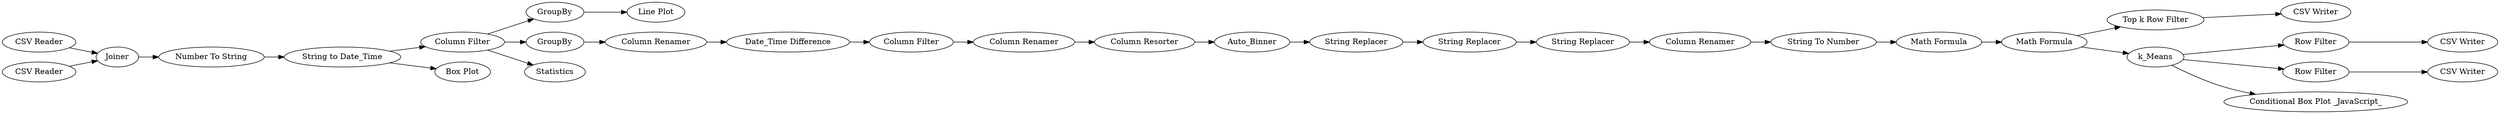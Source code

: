 digraph {
	20 -> 21
	4 -> 5
	8 -> 9
	23 -> 24
	13 -> 14
	21 -> 22
	23 -> 26
	6 -> 8
	22 -> 23
	26 -> 32
	12 -> 13
	18 -> 19
	29 -> 30
	14 -> 15
	17 -> 18
	11 -> 12
	10 -> 11
	15 -> 16
	6 -> 10
	24 -> 25
	26 -> 29
	6 -> 7
	3 -> 4
	5 -> 27
	19 -> 20
	32 -> 31
	5 -> 6
	26 -> 28
	2 -> 3
	16 -> 17
	1 -> 3
	27 [label="Box Plot"]
	7 [label=Statistics]
	9 [label="Line Plot"]
	18 [label="String Replacer"]
	21 [label="String To Number"]
	26 [label=k_Means]
	8 [label=GroupBy]
	17 [label="String Replacer"]
	3 [label=Joiner]
	19 [label="String Replacer"]
	24 [label="Top k Row Filter"]
	31 [label="CSV Writer"]
	6 [label="Column Filter"]
	15 [label="Column Resorter"]
	25 [label="CSV Writer"]
	12 [label="Date_Time Difference"]
	10 [label=GroupBy]
	16 [label=Auto_Binner]
	30 [label="CSV Writer"]
	1 [label="CSV Reader"]
	22 [label="Math Formula"]
	28 [label="Conditional Box Plot _JavaScript_"]
	11 [label="Column Renamer"]
	4 [label="Number To String"]
	23 [label="Math Formula"]
	14 [label="Column Renamer"]
	5 [label="String to Date_Time"]
	13 [label="Column Filter"]
	20 [label="Column Renamer"]
	29 [label="Row Filter"]
	32 [label="Row Filter"]
	2 [label="CSV Reader"]
	rankdir=LR
}
